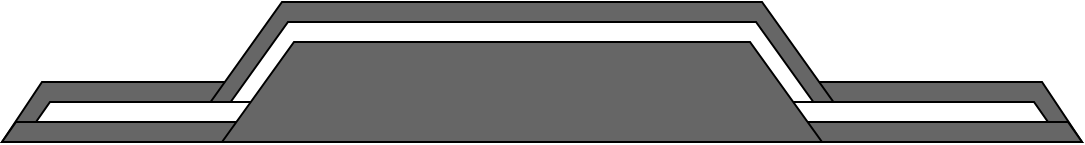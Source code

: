 <mxfile version="16.0.0" type="github">
  <diagram id="HTHx7qyEVwPxQpaGQq7U" name="Page-1">
    <mxGraphModel dx="908" dy="94" grid="1" gridSize="10" guides="1" tooltips="1" connect="1" arrows="1" fold="1" page="0" pageScale="1" pageWidth="850" pageHeight="1100" math="0" shadow="0">
      <root>
        <mxCell id="0" />
        <mxCell id="1" parent="0" />
        <mxCell id="KCreCxjm3fWHQbNUM_jh-14" value="" style="shape=trapezoid;perimeter=trapezoidPerimeter;whiteSpace=wrap;html=1;fixedSize=1;fillColor=#666666;" parent="1" vertex="1">
          <mxGeometry x="150" y="570" width="540" height="30" as="geometry" />
        </mxCell>
        <mxCell id="KCreCxjm3fWHQbNUM_jh-18" value="" style="shape=trapezoid;perimeter=trapezoidPerimeter;whiteSpace=wrap;html=1;fixedSize=1;fillColor=#666666;size=50;" parent="1" vertex="1">
          <mxGeometry x="240" y="530" width="340" height="70" as="geometry" />
        </mxCell>
        <mxCell id="KCreCxjm3fWHQbNUM_jh-21" value="" style="shape=trapezoid;perimeter=trapezoidPerimeter;whiteSpace=wrap;html=1;fixedSize=1;size=43;" parent="1" vertex="1">
          <mxGeometry x="250" y="540" width="320" height="60" as="geometry" />
        </mxCell>
        <mxCell id="KCreCxjm3fWHQbNUM_jh-15" value="" style="shape=trapezoid;perimeter=trapezoidPerimeter;whiteSpace=wrap;html=1;fixedSize=1;size=14;" parent="1" vertex="1">
          <mxGeometry x="160" y="580" width="520" height="20" as="geometry" />
        </mxCell>
        <mxCell id="uDaWZjvmmZkP7bX0EgNy-2" value="" style="shape=trapezoid;perimeter=trapezoidPerimeter;whiteSpace=wrap;html=1;fixedSize=1;fillColor=#666666;size=7;" vertex="1" parent="1">
          <mxGeometry x="150" y="590" width="540" height="10" as="geometry" />
        </mxCell>
        <mxCell id="KCreCxjm3fWHQbNUM_jh-20" value="" style="shape=trapezoid;perimeter=trapezoidPerimeter;whiteSpace=wrap;html=1;fixedSize=1;fillColor=#666666;size=36;" parent="1" vertex="1">
          <mxGeometry x="260" y="550" width="300" height="50" as="geometry" />
        </mxCell>
      </root>
    </mxGraphModel>
  </diagram>
</mxfile>
